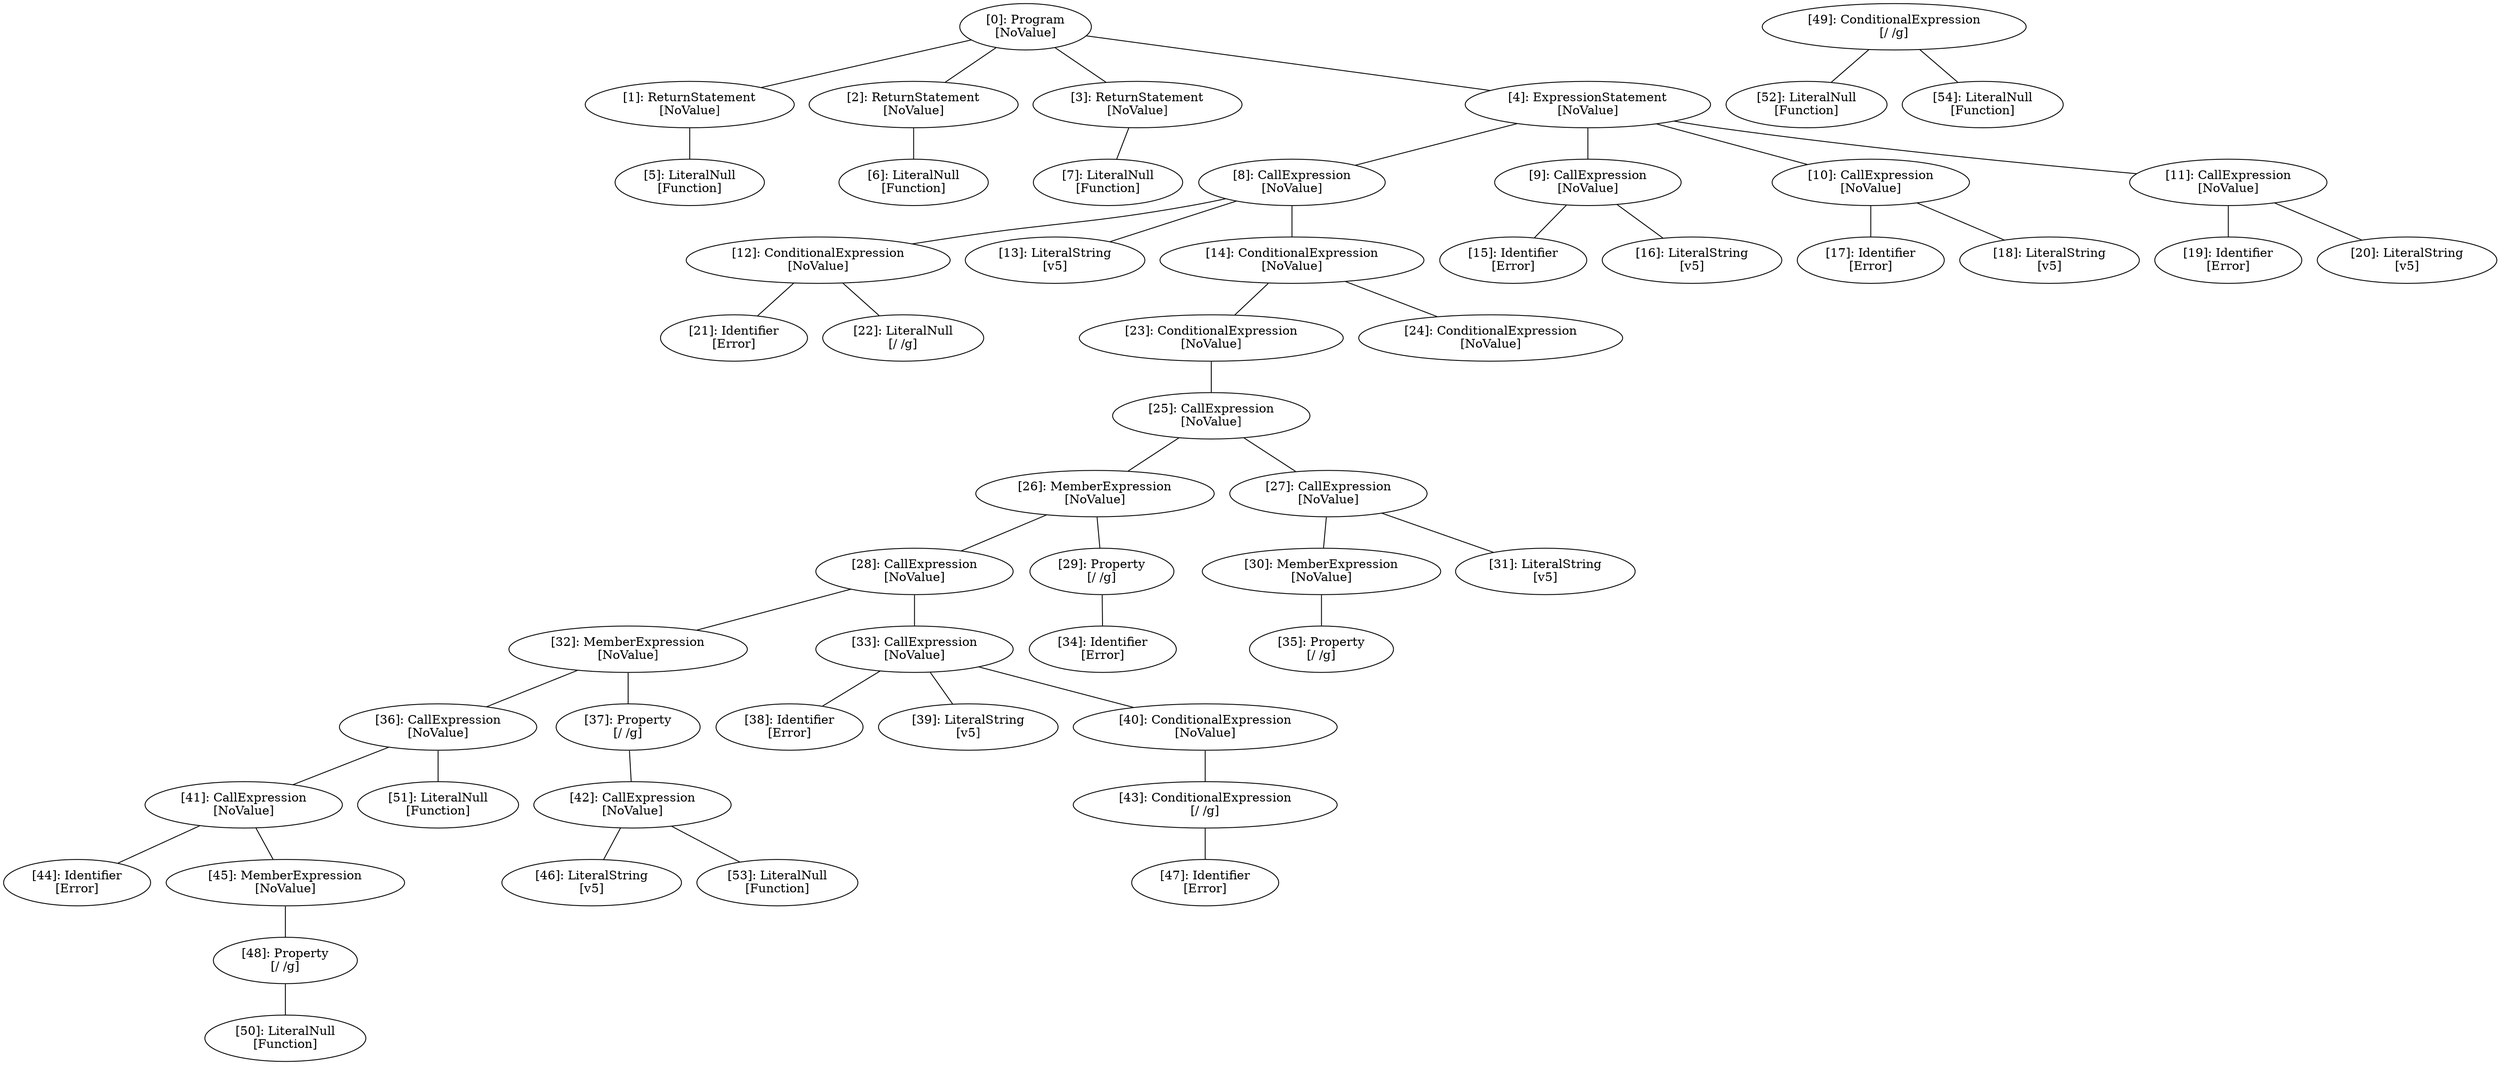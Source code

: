// Result
graph {
	0 [label="[0]: Program
[NoValue]"]
	1 [label="[1]: ReturnStatement
[NoValue]"]
	2 [label="[2]: ReturnStatement
[NoValue]"]
	3 [label="[3]: ReturnStatement
[NoValue]"]
	4 [label="[4]: ExpressionStatement
[NoValue]"]
	5 [label="[5]: LiteralNull
[Function]"]
	6 [label="[6]: LiteralNull
[Function]"]
	7 [label="[7]: LiteralNull
[Function]"]
	8 [label="[8]: CallExpression
[NoValue]"]
	9 [label="[9]: CallExpression
[NoValue]"]
	10 [label="[10]: CallExpression
[NoValue]"]
	11 [label="[11]: CallExpression
[NoValue]"]
	12 [label="[12]: ConditionalExpression
[NoValue]"]
	13 [label="[13]: LiteralString
[v5]"]
	14 [label="[14]: ConditionalExpression
[NoValue]"]
	15 [label="[15]: Identifier
[Error]"]
	16 [label="[16]: LiteralString
[v5]"]
	17 [label="[17]: Identifier
[Error]"]
	18 [label="[18]: LiteralString
[v5]"]
	19 [label="[19]: Identifier
[Error]"]
	20 [label="[20]: LiteralString
[v5]"]
	21 [label="[21]: Identifier
[Error]"]
	22 [label="[22]: LiteralNull
[/ /g]"]
	23 [label="[23]: ConditionalExpression
[NoValue]"]
	24 [label="[24]: ConditionalExpression
[NoValue]"]
	25 [label="[25]: CallExpression
[NoValue]"]
	26 [label="[26]: MemberExpression
[NoValue]"]
	27 [label="[27]: CallExpression
[NoValue]"]
	28 [label="[28]: CallExpression
[NoValue]"]
	29 [label="[29]: Property
[/ /g]"]
	30 [label="[30]: MemberExpression
[NoValue]"]
	31 [label="[31]: LiteralString
[v5]"]
	32 [label="[32]: MemberExpression
[NoValue]"]
	33 [label="[33]: CallExpression
[NoValue]"]
	34 [label="[34]: Identifier
[Error]"]
	35 [label="[35]: Property
[/ /g]"]
	36 [label="[36]: CallExpression
[NoValue]"]
	37 [label="[37]: Property
[/ /g]"]
	38 [label="[38]: Identifier
[Error]"]
	39 [label="[39]: LiteralString
[v5]"]
	40 [label="[40]: ConditionalExpression
[NoValue]"]
	41 [label="[41]: CallExpression
[NoValue]"]
	42 [label="[42]: CallExpression
[NoValue]"]
	43 [label="[43]: ConditionalExpression
[/ /g]"]
	44 [label="[44]: Identifier
[Error]"]
	45 [label="[45]: MemberExpression
[NoValue]"]
	46 [label="[46]: LiteralString
[v5]"]
	47 [label="[47]: Identifier
[Error]"]
	48 [label="[48]: Property
[/ /g]"]
	49 [label="[49]: ConditionalExpression
[/ /g]"]
	50 [label="[50]: LiteralNull
[Function]"]
	51 [label="[51]: LiteralNull
[Function]"]
	52 [label="[52]: LiteralNull
[Function]"]
	53 [label="[53]: LiteralNull
[Function]"]
	54 [label="[54]: LiteralNull
[Function]"]
	0 -- 1
	0 -- 2
	0 -- 3
	0 -- 4
	1 -- 5
	2 -- 6
	3 -- 7
	4 -- 8
	4 -- 9
	4 -- 10
	4 -- 11
	8 -- 12
	8 -- 13
	8 -- 14
	9 -- 15
	9 -- 16
	10 -- 17
	10 -- 18
	11 -- 19
	11 -- 20
	12 -- 21
	12 -- 22
	14 -- 23
	14 -- 24
	23 -- 25
	25 -- 26
	25 -- 27
	26 -- 28
	26 -- 29
	27 -- 30
	27 -- 31
	28 -- 32
	28 -- 33
	29 -- 34
	30 -- 35
	32 -- 36
	32 -- 37
	33 -- 38
	33 -- 39
	33 -- 40
	36 -- 41
	36 -- 51
	37 -- 42
	40 -- 43
	41 -- 44
	41 -- 45
	42 -- 46
	42 -- 53
	43 -- 47
	45 -- 48
	48 -- 50
	49 -- 52
	49 -- 54
}
